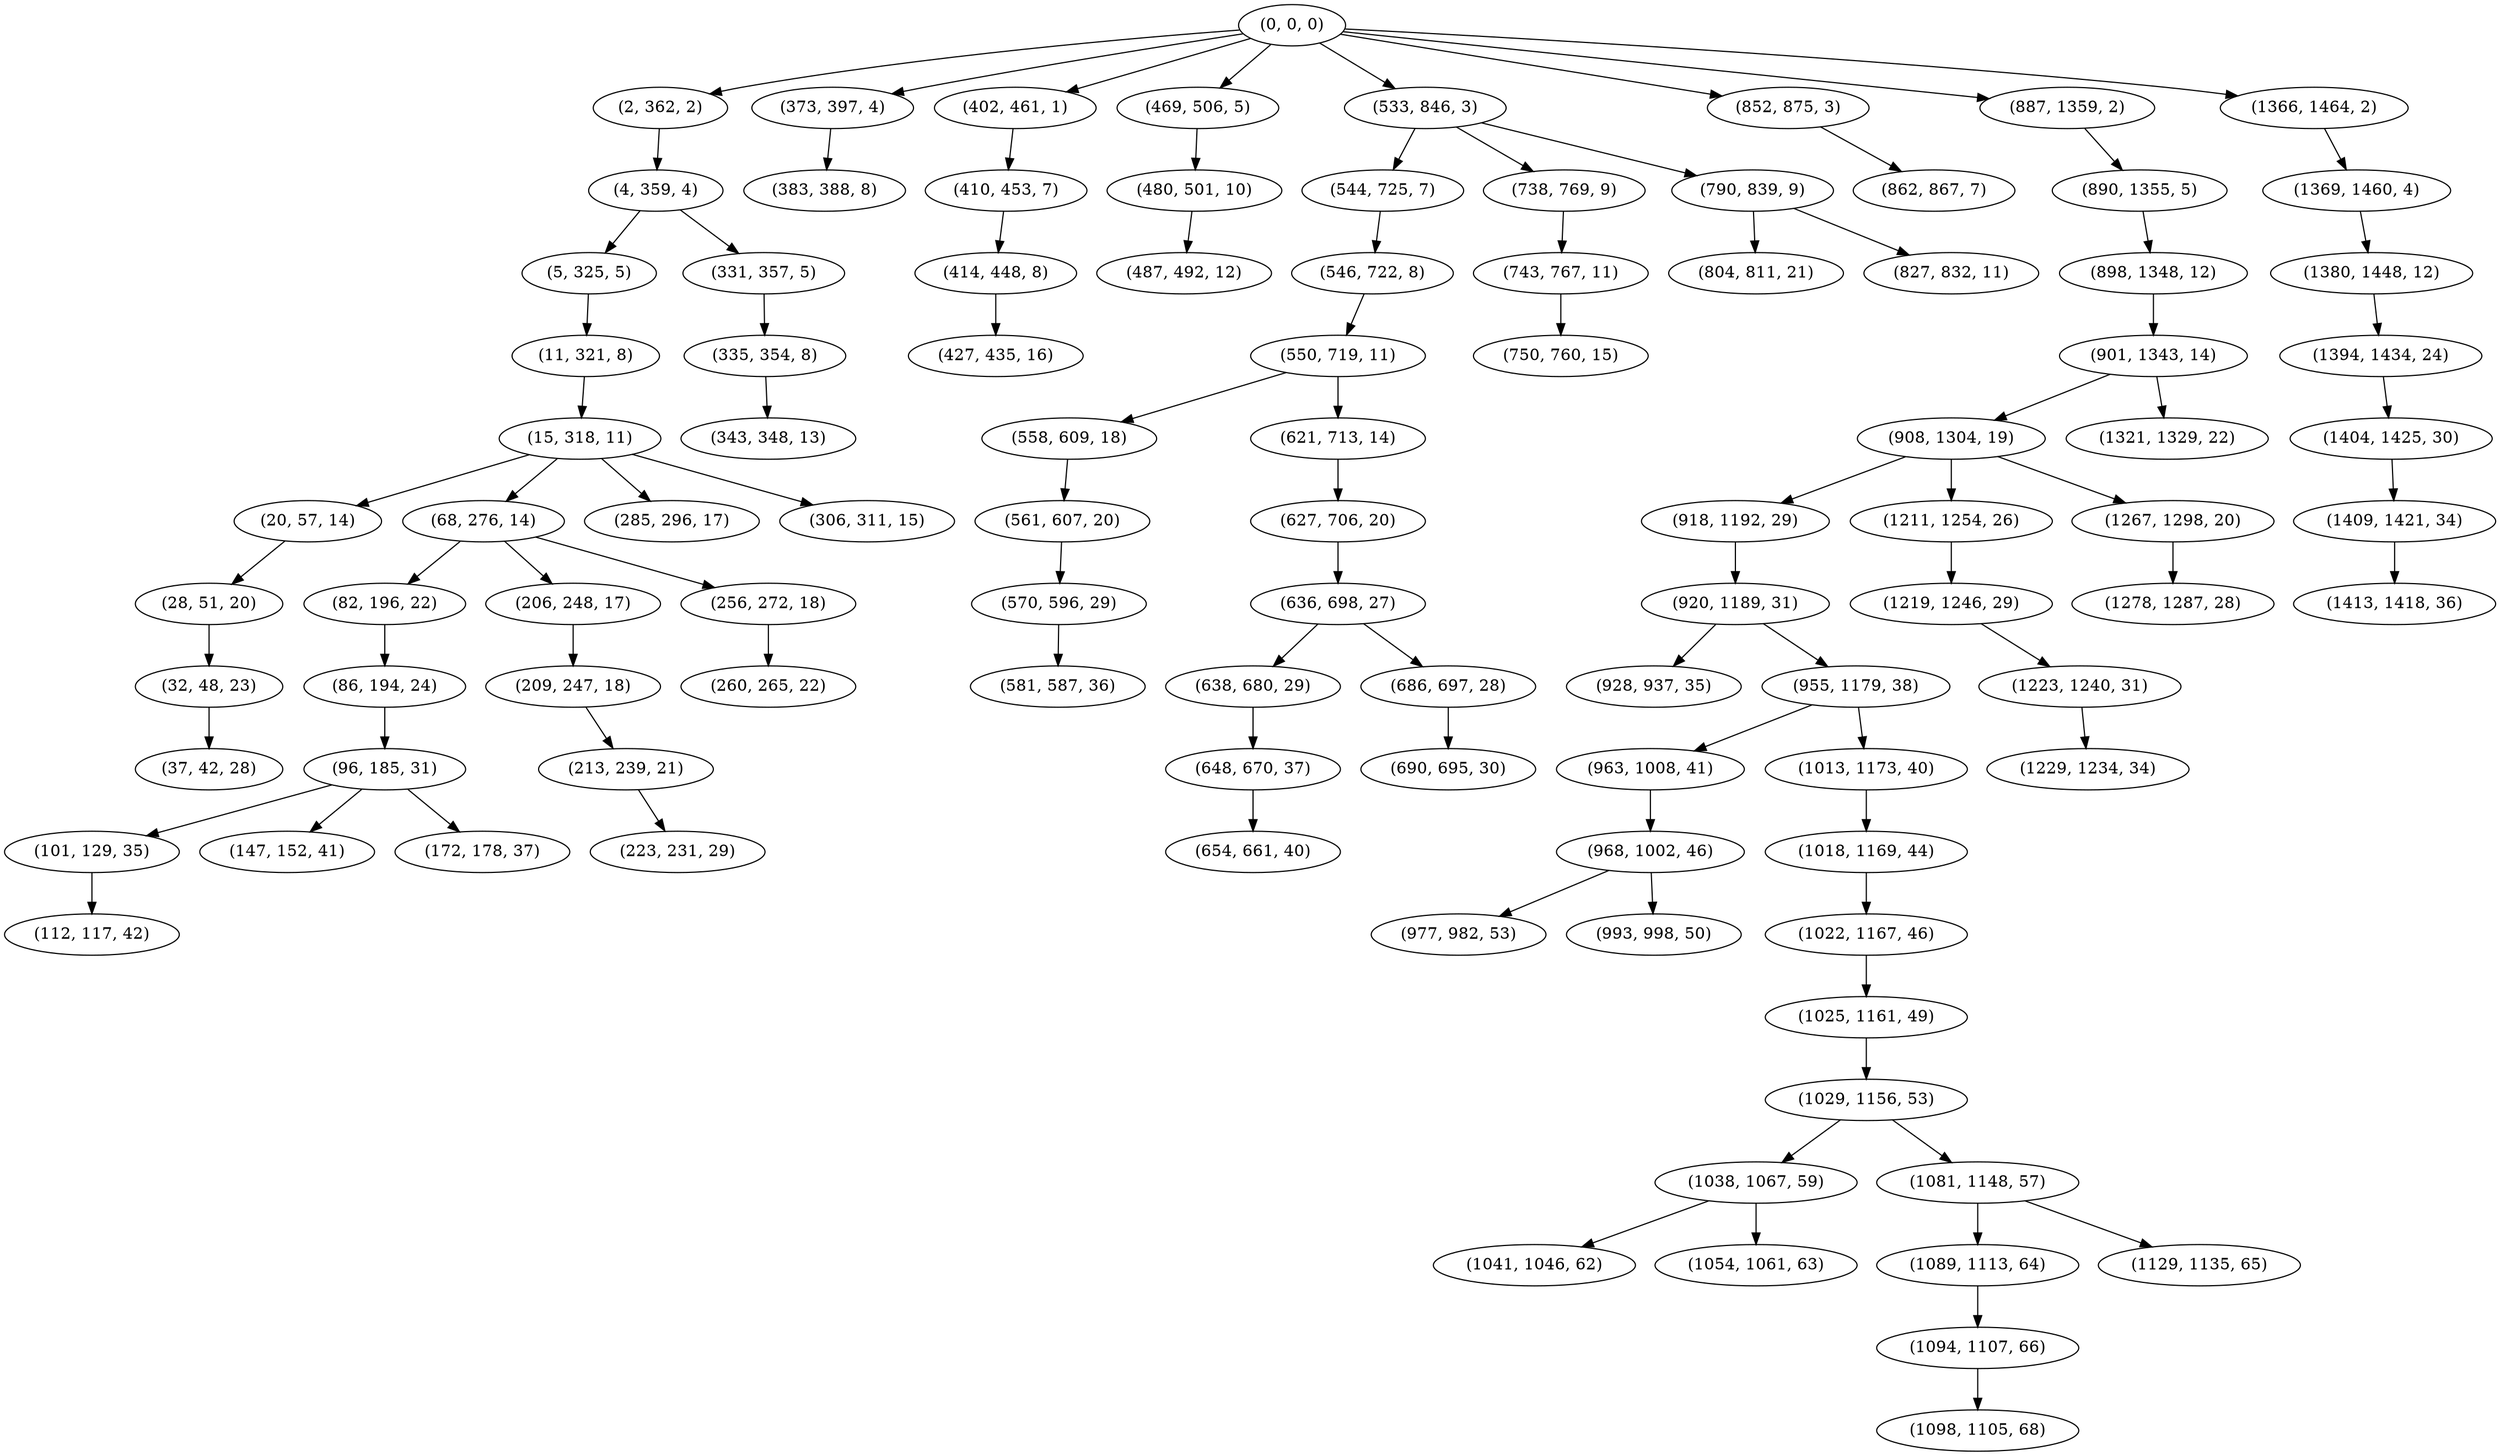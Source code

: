 digraph tree {
    "(0, 0, 0)";
    "(2, 362, 2)";
    "(4, 359, 4)";
    "(5, 325, 5)";
    "(11, 321, 8)";
    "(15, 318, 11)";
    "(20, 57, 14)";
    "(28, 51, 20)";
    "(32, 48, 23)";
    "(37, 42, 28)";
    "(68, 276, 14)";
    "(82, 196, 22)";
    "(86, 194, 24)";
    "(96, 185, 31)";
    "(101, 129, 35)";
    "(112, 117, 42)";
    "(147, 152, 41)";
    "(172, 178, 37)";
    "(206, 248, 17)";
    "(209, 247, 18)";
    "(213, 239, 21)";
    "(223, 231, 29)";
    "(256, 272, 18)";
    "(260, 265, 22)";
    "(285, 296, 17)";
    "(306, 311, 15)";
    "(331, 357, 5)";
    "(335, 354, 8)";
    "(343, 348, 13)";
    "(373, 397, 4)";
    "(383, 388, 8)";
    "(402, 461, 1)";
    "(410, 453, 7)";
    "(414, 448, 8)";
    "(427, 435, 16)";
    "(469, 506, 5)";
    "(480, 501, 10)";
    "(487, 492, 12)";
    "(533, 846, 3)";
    "(544, 725, 7)";
    "(546, 722, 8)";
    "(550, 719, 11)";
    "(558, 609, 18)";
    "(561, 607, 20)";
    "(570, 596, 29)";
    "(581, 587, 36)";
    "(621, 713, 14)";
    "(627, 706, 20)";
    "(636, 698, 27)";
    "(638, 680, 29)";
    "(648, 670, 37)";
    "(654, 661, 40)";
    "(686, 697, 28)";
    "(690, 695, 30)";
    "(738, 769, 9)";
    "(743, 767, 11)";
    "(750, 760, 15)";
    "(790, 839, 9)";
    "(804, 811, 21)";
    "(827, 832, 11)";
    "(852, 875, 3)";
    "(862, 867, 7)";
    "(887, 1359, 2)";
    "(890, 1355, 5)";
    "(898, 1348, 12)";
    "(901, 1343, 14)";
    "(908, 1304, 19)";
    "(918, 1192, 29)";
    "(920, 1189, 31)";
    "(928, 937, 35)";
    "(955, 1179, 38)";
    "(963, 1008, 41)";
    "(968, 1002, 46)";
    "(977, 982, 53)";
    "(993, 998, 50)";
    "(1013, 1173, 40)";
    "(1018, 1169, 44)";
    "(1022, 1167, 46)";
    "(1025, 1161, 49)";
    "(1029, 1156, 53)";
    "(1038, 1067, 59)";
    "(1041, 1046, 62)";
    "(1054, 1061, 63)";
    "(1081, 1148, 57)";
    "(1089, 1113, 64)";
    "(1094, 1107, 66)";
    "(1098, 1105, 68)";
    "(1129, 1135, 65)";
    "(1211, 1254, 26)";
    "(1219, 1246, 29)";
    "(1223, 1240, 31)";
    "(1229, 1234, 34)";
    "(1267, 1298, 20)";
    "(1278, 1287, 28)";
    "(1321, 1329, 22)";
    "(1366, 1464, 2)";
    "(1369, 1460, 4)";
    "(1380, 1448, 12)";
    "(1394, 1434, 24)";
    "(1404, 1425, 30)";
    "(1409, 1421, 34)";
    "(1413, 1418, 36)";
    "(0, 0, 0)" -> "(2, 362, 2)";
    "(0, 0, 0)" -> "(373, 397, 4)";
    "(0, 0, 0)" -> "(402, 461, 1)";
    "(0, 0, 0)" -> "(469, 506, 5)";
    "(0, 0, 0)" -> "(533, 846, 3)";
    "(0, 0, 0)" -> "(852, 875, 3)";
    "(0, 0, 0)" -> "(887, 1359, 2)";
    "(0, 0, 0)" -> "(1366, 1464, 2)";
    "(2, 362, 2)" -> "(4, 359, 4)";
    "(4, 359, 4)" -> "(5, 325, 5)";
    "(4, 359, 4)" -> "(331, 357, 5)";
    "(5, 325, 5)" -> "(11, 321, 8)";
    "(11, 321, 8)" -> "(15, 318, 11)";
    "(15, 318, 11)" -> "(20, 57, 14)";
    "(15, 318, 11)" -> "(68, 276, 14)";
    "(15, 318, 11)" -> "(285, 296, 17)";
    "(15, 318, 11)" -> "(306, 311, 15)";
    "(20, 57, 14)" -> "(28, 51, 20)";
    "(28, 51, 20)" -> "(32, 48, 23)";
    "(32, 48, 23)" -> "(37, 42, 28)";
    "(68, 276, 14)" -> "(82, 196, 22)";
    "(68, 276, 14)" -> "(206, 248, 17)";
    "(68, 276, 14)" -> "(256, 272, 18)";
    "(82, 196, 22)" -> "(86, 194, 24)";
    "(86, 194, 24)" -> "(96, 185, 31)";
    "(96, 185, 31)" -> "(101, 129, 35)";
    "(96, 185, 31)" -> "(147, 152, 41)";
    "(96, 185, 31)" -> "(172, 178, 37)";
    "(101, 129, 35)" -> "(112, 117, 42)";
    "(206, 248, 17)" -> "(209, 247, 18)";
    "(209, 247, 18)" -> "(213, 239, 21)";
    "(213, 239, 21)" -> "(223, 231, 29)";
    "(256, 272, 18)" -> "(260, 265, 22)";
    "(331, 357, 5)" -> "(335, 354, 8)";
    "(335, 354, 8)" -> "(343, 348, 13)";
    "(373, 397, 4)" -> "(383, 388, 8)";
    "(402, 461, 1)" -> "(410, 453, 7)";
    "(410, 453, 7)" -> "(414, 448, 8)";
    "(414, 448, 8)" -> "(427, 435, 16)";
    "(469, 506, 5)" -> "(480, 501, 10)";
    "(480, 501, 10)" -> "(487, 492, 12)";
    "(533, 846, 3)" -> "(544, 725, 7)";
    "(533, 846, 3)" -> "(738, 769, 9)";
    "(533, 846, 3)" -> "(790, 839, 9)";
    "(544, 725, 7)" -> "(546, 722, 8)";
    "(546, 722, 8)" -> "(550, 719, 11)";
    "(550, 719, 11)" -> "(558, 609, 18)";
    "(550, 719, 11)" -> "(621, 713, 14)";
    "(558, 609, 18)" -> "(561, 607, 20)";
    "(561, 607, 20)" -> "(570, 596, 29)";
    "(570, 596, 29)" -> "(581, 587, 36)";
    "(621, 713, 14)" -> "(627, 706, 20)";
    "(627, 706, 20)" -> "(636, 698, 27)";
    "(636, 698, 27)" -> "(638, 680, 29)";
    "(636, 698, 27)" -> "(686, 697, 28)";
    "(638, 680, 29)" -> "(648, 670, 37)";
    "(648, 670, 37)" -> "(654, 661, 40)";
    "(686, 697, 28)" -> "(690, 695, 30)";
    "(738, 769, 9)" -> "(743, 767, 11)";
    "(743, 767, 11)" -> "(750, 760, 15)";
    "(790, 839, 9)" -> "(804, 811, 21)";
    "(790, 839, 9)" -> "(827, 832, 11)";
    "(852, 875, 3)" -> "(862, 867, 7)";
    "(887, 1359, 2)" -> "(890, 1355, 5)";
    "(890, 1355, 5)" -> "(898, 1348, 12)";
    "(898, 1348, 12)" -> "(901, 1343, 14)";
    "(901, 1343, 14)" -> "(908, 1304, 19)";
    "(901, 1343, 14)" -> "(1321, 1329, 22)";
    "(908, 1304, 19)" -> "(918, 1192, 29)";
    "(908, 1304, 19)" -> "(1211, 1254, 26)";
    "(908, 1304, 19)" -> "(1267, 1298, 20)";
    "(918, 1192, 29)" -> "(920, 1189, 31)";
    "(920, 1189, 31)" -> "(928, 937, 35)";
    "(920, 1189, 31)" -> "(955, 1179, 38)";
    "(955, 1179, 38)" -> "(963, 1008, 41)";
    "(955, 1179, 38)" -> "(1013, 1173, 40)";
    "(963, 1008, 41)" -> "(968, 1002, 46)";
    "(968, 1002, 46)" -> "(977, 982, 53)";
    "(968, 1002, 46)" -> "(993, 998, 50)";
    "(1013, 1173, 40)" -> "(1018, 1169, 44)";
    "(1018, 1169, 44)" -> "(1022, 1167, 46)";
    "(1022, 1167, 46)" -> "(1025, 1161, 49)";
    "(1025, 1161, 49)" -> "(1029, 1156, 53)";
    "(1029, 1156, 53)" -> "(1038, 1067, 59)";
    "(1029, 1156, 53)" -> "(1081, 1148, 57)";
    "(1038, 1067, 59)" -> "(1041, 1046, 62)";
    "(1038, 1067, 59)" -> "(1054, 1061, 63)";
    "(1081, 1148, 57)" -> "(1089, 1113, 64)";
    "(1081, 1148, 57)" -> "(1129, 1135, 65)";
    "(1089, 1113, 64)" -> "(1094, 1107, 66)";
    "(1094, 1107, 66)" -> "(1098, 1105, 68)";
    "(1211, 1254, 26)" -> "(1219, 1246, 29)";
    "(1219, 1246, 29)" -> "(1223, 1240, 31)";
    "(1223, 1240, 31)" -> "(1229, 1234, 34)";
    "(1267, 1298, 20)" -> "(1278, 1287, 28)";
    "(1366, 1464, 2)" -> "(1369, 1460, 4)";
    "(1369, 1460, 4)" -> "(1380, 1448, 12)";
    "(1380, 1448, 12)" -> "(1394, 1434, 24)";
    "(1394, 1434, 24)" -> "(1404, 1425, 30)";
    "(1404, 1425, 30)" -> "(1409, 1421, 34)";
    "(1409, 1421, 34)" -> "(1413, 1418, 36)";
}
